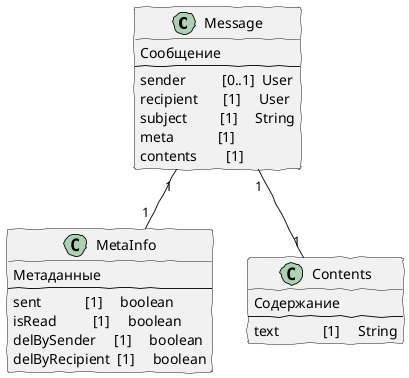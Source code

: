 @startuml "Mailing-module-model"

skinparam stereotypeCBorderColor Black
skinparam stereotypeCBackgroundColor White
skinparam stereotypeEBackgroundColor White
skinparam handwritten true
skinparam class {
'	Полностью готово
	BackgroundColor<<Ready>> PaleGreen
'	Не готовы взаимосвязи экранов
	BackgroundColor<<NotConnected>> Yellow
'	Не готовы экраны
	BackgroundColor<<EntityReady>> Orange
'	Не готовы связи на уровне полей и БД
	BackgroundColor<<NotAllFields>> Pink
'	Не до конца ясно, как/кем формируются данные в сущности
	BackgroundColor<<Question>> LightBlue
'	Полностью готово
	BackgroundColor<<Remove>> Red

'   Нет цвета: Не создано
    BackgroundColor<<Reference>> #c9ffc9
}

class Message {
    Сообщение
    --
    sender          [0..1]  User
    recipient       [1]     User
    subject         [1]     String
    meta            [1]     
    contents        [1]
}

class MetaInfo {
    Метаданные
    --
    sent            [1]     boolean
    isRead          [1]     boolean
    delBySender     [1]     boolean
    delByRecipient  [1]     boolean
}

class Contents {
    Содержание
    --
    text            [1]     String
}

Message "1"--"1" MetaInfo
Message "1"--"1" Contents

@enduml
